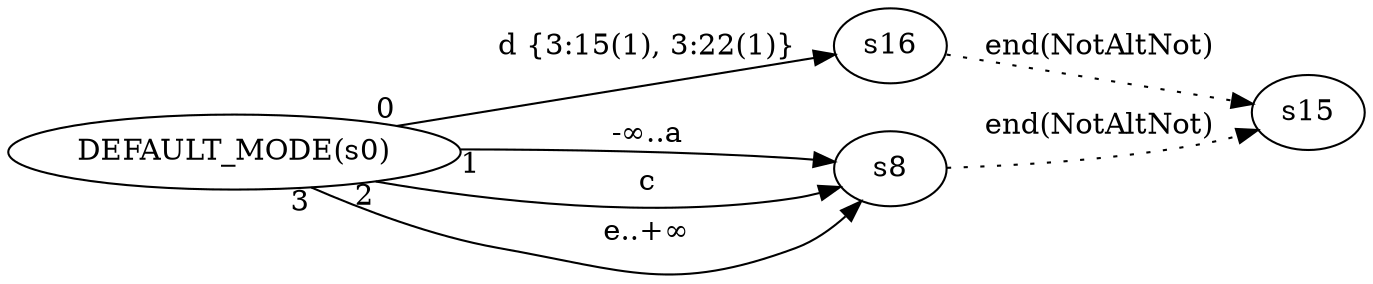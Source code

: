 digraph ATN {
  rankdir=LR;

  "DEFAULT_MODE(s0)" -> s16 [label="d {3:15(1), 3:22(1)}" taillabel=0]
  s16 -> s15 [label="end(NotAltNot)" style=dotted]
  "DEFAULT_MODE(s0)" -> s8 [label="-∞..a" taillabel=1]
  s8 -> s15 [label="end(NotAltNot)" style=dotted]
  "DEFAULT_MODE(s0)" -> s8 [label=c taillabel=2]
  "DEFAULT_MODE(s0)" -> s8 [label="e..+∞" taillabel=3]
}